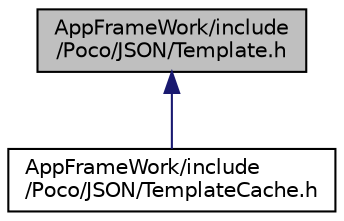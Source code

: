 digraph "AppFrameWork/include/Poco/JSON/Template.h"
{
 // LATEX_PDF_SIZE
  edge [fontname="Helvetica",fontsize="10",labelfontname="Helvetica",labelfontsize="10"];
  node [fontname="Helvetica",fontsize="10",shape=record];
  Node1 [label="AppFrameWork/include\l/Poco/JSON/Template.h",height=0.2,width=0.4,color="black", fillcolor="grey75", style="filled", fontcolor="black",tooltip=" "];
  Node1 -> Node2 [dir="back",color="midnightblue",fontsize="10",style="solid",fontname="Helvetica"];
  Node2 [label="AppFrameWork/include\l/Poco/JSON/TemplateCache.h",height=0.2,width=0.4,color="black", fillcolor="white", style="filled",URL="$TemplateCache_8h.html",tooltip=" "];
}
